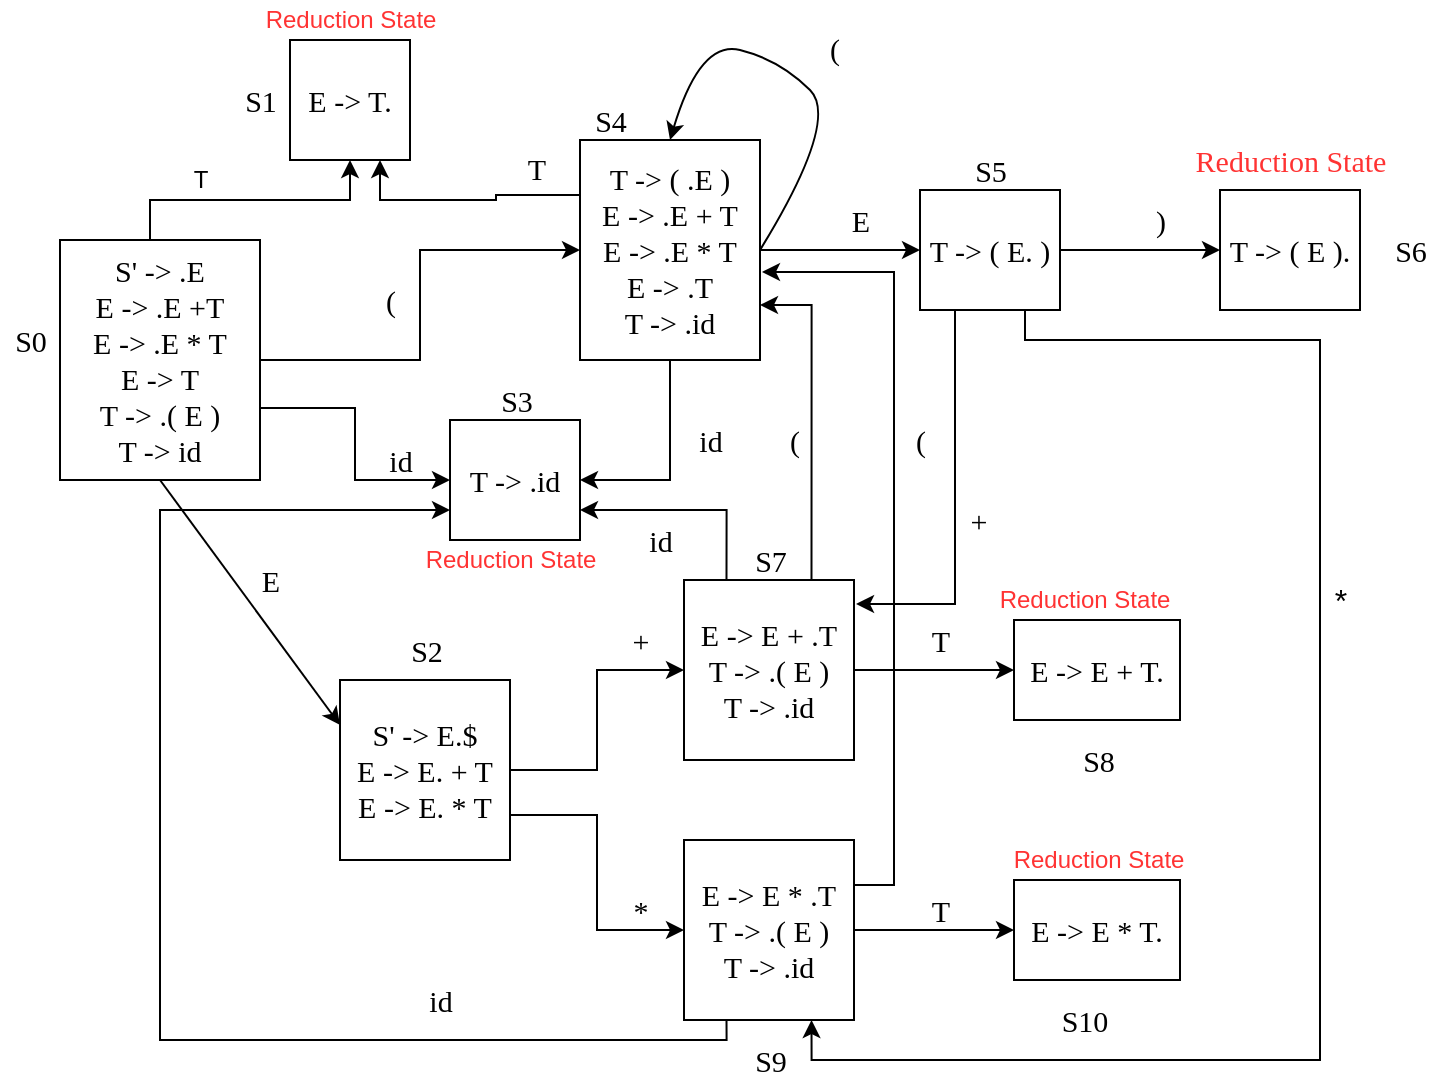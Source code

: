 <mxfile version="12.7.9" type="device"><diagram id="joneHmwC6-BltQyWst-o" name="Page-1"><mxGraphModel dx="1186" dy="722" grid="1" gridSize="10" guides="1" tooltips="1" connect="1" arrows="1" fold="1" page="1" pageScale="1" pageWidth="850" pageHeight="1100" math="0" shadow="0"><root><mxCell id="0"/><mxCell id="1" parent="0"/><mxCell id="yz4DFX3MkQO7Wk_KFDfZ-3" value="" style="edgeStyle=orthogonalEdgeStyle;rounded=0;orthogonalLoop=1;jettySize=auto;html=1;" parent="1" source="yz4DFX3MkQO7Wk_KFDfZ-1" target="yz4DFX3MkQO7Wk_KFDfZ-2" edge="1"><mxGeometry relative="1" as="geometry"><Array as="points"><mxPoint x="185" y="110"/><mxPoint x="285" y="110"/></Array></mxGeometry></mxCell><mxCell id="yz4DFX3MkQO7Wk_KFDfZ-7" value="" style="edgeStyle=orthogonalEdgeStyle;rounded=0;orthogonalLoop=1;jettySize=auto;html=1;fontColor=#FF3333;" parent="1" source="yz4DFX3MkQO7Wk_KFDfZ-1" target="yz4DFX3MkQO7Wk_KFDfZ-6" edge="1"><mxGeometry relative="1" as="geometry"/></mxCell><mxCell id="yz4DFX3MkQO7Wk_KFDfZ-1" value="S' -&amp;gt; .E&lt;br style=&quot;font-size: 15px&quot;&gt;E -&amp;gt; .E +T&lt;br style=&quot;font-size: 15px&quot;&gt;E -&amp;gt; .E * T&lt;br style=&quot;font-size: 15px&quot;&gt;E -&amp;gt; T&lt;br style=&quot;font-size: 15px&quot;&gt;T -&amp;gt; .( E )&lt;br style=&quot;font-size: 15px&quot;&gt;T -&amp;gt; id" style="rounded=0;whiteSpace=wrap;html=1;align=center;fontFamily=Times New Roman;fontSize=15;" parent="1" vertex="1"><mxGeometry x="140" y="130" width="100" height="120" as="geometry"/></mxCell><mxCell id="yz4DFX3MkQO7Wk_KFDfZ-28" value="" style="edgeStyle=orthogonalEdgeStyle;rounded=0;orthogonalLoop=1;jettySize=auto;html=1;startArrow=none;startFill=0;endArrow=classic;endFill=1;fontFamily=Times New Roman;fontSize=15;fontColor=#FF3333;exitX=1;exitY=0.7;exitDx=0;exitDy=0;exitPerimeter=0;" parent="1" source="yz4DFX3MkQO7Wk_KFDfZ-1" target="yz4DFX3MkQO7Wk_KFDfZ-27" edge="1"><mxGeometry relative="1" as="geometry"/></mxCell><mxCell id="yz4DFX3MkQO7Wk_KFDfZ-38" value="" style="edgeStyle=orthogonalEdgeStyle;rounded=0;orthogonalLoop=1;jettySize=auto;html=1;startArrow=none;startFill=0;endArrow=classic;endFill=1;fontFamily=Times New Roman;fontSize=15;fontColor=#000000;" parent="1" source="yz4DFX3MkQO7Wk_KFDfZ-23" target="yz4DFX3MkQO7Wk_KFDfZ-37" edge="1"><mxGeometry relative="1" as="geometry"/></mxCell><mxCell id="yz4DFX3MkQO7Wk_KFDfZ-23" value="S' -&amp;gt; E.$&lt;br&gt;E -&amp;gt; E. + T&lt;br&gt;E -&amp;gt; E. * T" style="rounded=0;whiteSpace=wrap;html=1;align=center;fontFamily=Times New Roman;fontSize=15;" parent="1" vertex="1"><mxGeometry x="280" y="350" width="85" height="90" as="geometry"/></mxCell><mxCell id="yz4DFX3MkQO7Wk_KFDfZ-42" value="" style="edgeStyle=orthogonalEdgeStyle;rounded=0;orthogonalLoop=1;jettySize=auto;html=1;startArrow=none;startFill=0;endArrow=classic;endFill=1;fontFamily=Times New Roman;fontSize=15;fontColor=#000000;exitX=1;exitY=0.75;exitDx=0;exitDy=0;" parent="1" source="yz4DFX3MkQO7Wk_KFDfZ-23" target="yz4DFX3MkQO7Wk_KFDfZ-41" edge="1"><mxGeometry relative="1" as="geometry"/></mxCell><mxCell id="yz4DFX3MkQO7Wk_KFDfZ-48" value="" style="edgeStyle=orthogonalEdgeStyle;rounded=0;orthogonalLoop=1;jettySize=auto;html=1;startArrow=none;startFill=0;endArrow=classic;endFill=1;fontFamily=Times New Roman;fontSize=15;fontColor=#000000;" parent="1" source="yz4DFX3MkQO7Wk_KFDfZ-37" target="yz4DFX3MkQO7Wk_KFDfZ-47" edge="1"><mxGeometry relative="1" as="geometry"/></mxCell><mxCell id="yz4DFX3MkQO7Wk_KFDfZ-57" style="edgeStyle=orthogonalEdgeStyle;rounded=0;orthogonalLoop=1;jettySize=auto;html=1;exitX=0.25;exitY=0;exitDx=0;exitDy=0;entryX=1;entryY=0.75;entryDx=0;entryDy=0;startArrow=none;startFill=0;endArrow=classic;endFill=1;fontFamily=Times New Roman;fontSize=15;fontColor=#000000;" parent="1" source="yz4DFX3MkQO7Wk_KFDfZ-37" target="yz4DFX3MkQO7Wk_KFDfZ-27" edge="1"><mxGeometry relative="1" as="geometry"/></mxCell><mxCell id="yz4DFX3MkQO7Wk_KFDfZ-70" style="edgeStyle=orthogonalEdgeStyle;rounded=0;orthogonalLoop=1;jettySize=auto;html=1;exitX=0.75;exitY=0;exitDx=0;exitDy=0;entryX=1;entryY=0.75;entryDx=0;entryDy=0;startArrow=none;startFill=0;endArrow=classic;endFill=1;fontFamily=Times New Roman;fontSize=15;fontColor=#000000;" parent="1" source="yz4DFX3MkQO7Wk_KFDfZ-37" target="yz4DFX3MkQO7Wk_KFDfZ-6" edge="1"><mxGeometry relative="1" as="geometry"/></mxCell><mxCell id="yz4DFX3MkQO7Wk_KFDfZ-37" value="E -&amp;gt; E + .T&lt;br&gt;T -&amp;gt; .( E )&lt;br&gt;T -&amp;gt; .id" style="rounded=0;whiteSpace=wrap;html=1;align=center;fontFamily=Times New Roman;fontSize=15;" parent="1" vertex="1"><mxGeometry x="452" y="300" width="85" height="90" as="geometry"/></mxCell><mxCell id="yz4DFX3MkQO7Wk_KFDfZ-47" value="E -&amp;gt; E + T." style="rounded=0;whiteSpace=wrap;html=1;align=center;fontFamily=Times New Roman;fontSize=15;" parent="1" vertex="1"><mxGeometry x="617" y="320" width="83" height="50" as="geometry"/></mxCell><mxCell id="yz4DFX3MkQO7Wk_KFDfZ-50" value="" style="edgeStyle=orthogonalEdgeStyle;rounded=0;orthogonalLoop=1;jettySize=auto;html=1;startArrow=none;startFill=0;endArrow=classic;endFill=1;fontFamily=Times New Roman;fontSize=15;fontColor=#000000;" parent="1" source="yz4DFX3MkQO7Wk_KFDfZ-41" target="yz4DFX3MkQO7Wk_KFDfZ-49" edge="1"><mxGeometry relative="1" as="geometry"/></mxCell><mxCell id="yz4DFX3MkQO7Wk_KFDfZ-60" style="edgeStyle=orthogonalEdgeStyle;rounded=0;orthogonalLoop=1;jettySize=auto;html=1;exitX=0.25;exitY=1;exitDx=0;exitDy=0;entryX=0;entryY=0.75;entryDx=0;entryDy=0;startArrow=none;startFill=0;endArrow=classic;endFill=1;fontFamily=Times New Roman;fontSize=15;fontColor=#000000;" parent="1" source="yz4DFX3MkQO7Wk_KFDfZ-41" target="yz4DFX3MkQO7Wk_KFDfZ-27" edge="1"><mxGeometry relative="1" as="geometry"><Array as="points"><mxPoint x="473" y="530"/><mxPoint x="190" y="530"/><mxPoint x="190" y="265"/></Array></mxGeometry></mxCell><mxCell id="yz4DFX3MkQO7Wk_KFDfZ-72" style="edgeStyle=orthogonalEdgeStyle;rounded=0;orthogonalLoop=1;jettySize=auto;html=1;exitX=1;exitY=0.25;exitDx=0;exitDy=0;entryX=1.011;entryY=0.6;entryDx=0;entryDy=0;entryPerimeter=0;startArrow=none;startFill=0;endArrow=classic;endFill=1;fontFamily=Times New Roman;fontSize=15;fontColor=#000000;" parent="1" source="yz4DFX3MkQO7Wk_KFDfZ-41" target="yz4DFX3MkQO7Wk_KFDfZ-6" edge="1"><mxGeometry relative="1" as="geometry"/></mxCell><mxCell id="yz4DFX3MkQO7Wk_KFDfZ-41" value="E -&amp;gt; E * .T&lt;br&gt;T -&amp;gt; .( E )&lt;br&gt;T -&amp;gt; .id" style="rounded=0;whiteSpace=wrap;html=1;align=center;fontFamily=Times New Roman;fontSize=15;" parent="1" vertex="1"><mxGeometry x="452" y="430" width="85" height="90" as="geometry"/></mxCell><mxCell id="yz4DFX3MkQO7Wk_KFDfZ-49" value="E -&amp;gt; E * T." style="rounded=0;whiteSpace=wrap;html=1;align=center;fontFamily=Times New Roman;fontSize=15;" parent="1" vertex="1"><mxGeometry x="617" y="450" width="83" height="50" as="geometry"/></mxCell><mxCell id="yz4DFX3MkQO7Wk_KFDfZ-27" value="T -&amp;gt; .id" style="rounded=0;whiteSpace=wrap;html=1;align=center;fontFamily=Times New Roman;fontSize=15;" parent="1" vertex="1"><mxGeometry x="335" y="220" width="65" height="60" as="geometry"/></mxCell><mxCell id="yz4DFX3MkQO7Wk_KFDfZ-15" value="" style="edgeStyle=orthogonalEdgeStyle;rounded=0;orthogonalLoop=1;jettySize=auto;html=1;startArrow=none;startFill=0;endArrow=classic;endFill=1;fontFamily=Times New Roman;fontSize=15;fontColor=#FF3333;" parent="1" source="yz4DFX3MkQO7Wk_KFDfZ-6" target="yz4DFX3MkQO7Wk_KFDfZ-14" edge="1"><mxGeometry relative="1" as="geometry"/></mxCell><mxCell id="yz4DFX3MkQO7Wk_KFDfZ-34" style="edgeStyle=orthogonalEdgeStyle;rounded=0;orthogonalLoop=1;jettySize=auto;html=1;exitX=0.5;exitY=1;exitDx=0;exitDy=0;entryX=1;entryY=0.5;entryDx=0;entryDy=0;startArrow=none;startFill=0;endArrow=classic;endFill=1;fontFamily=Times New Roman;fontSize=15;fontColor=#000000;" parent="1" source="yz4DFX3MkQO7Wk_KFDfZ-6" target="yz4DFX3MkQO7Wk_KFDfZ-27" edge="1"><mxGeometry relative="1" as="geometry"/></mxCell><mxCell id="yz4DFX3MkQO7Wk_KFDfZ-74" style="edgeStyle=orthogonalEdgeStyle;rounded=0;orthogonalLoop=1;jettySize=auto;html=1;exitX=0;exitY=0.25;exitDx=0;exitDy=0;entryX=0.75;entryY=1;entryDx=0;entryDy=0;startArrow=none;startFill=0;endArrow=classic;endFill=1;fontFamily=Times New Roman;fontSize=15;fontColor=#000000;" parent="1" source="yz4DFX3MkQO7Wk_KFDfZ-6" target="yz4DFX3MkQO7Wk_KFDfZ-2" edge="1"><mxGeometry relative="1" as="geometry"><Array as="points"><mxPoint x="358" y="108"/><mxPoint x="358" y="110"/><mxPoint x="300" y="110"/></Array></mxGeometry></mxCell><mxCell id="yz4DFX3MkQO7Wk_KFDfZ-6" value="T -&amp;gt; ( .E )&lt;br style=&quot;font-size: 15px&quot;&gt;E -&amp;gt; .E + T&lt;br style=&quot;font-size: 15px&quot;&gt;E -&amp;gt; .E * T&lt;br style=&quot;font-size: 15px&quot;&gt;E -&amp;gt; .T&lt;br style=&quot;font-size: 15px&quot;&gt;T -&amp;gt; .id" style="rounded=0;whiteSpace=wrap;html=1;align=center;fontFamily=Times New Roman;fontSize=15;" parent="1" vertex="1"><mxGeometry x="400" y="80" width="90" height="110" as="geometry"/></mxCell><mxCell id="yz4DFX3MkQO7Wk_KFDfZ-20" value="" style="edgeStyle=orthogonalEdgeStyle;rounded=0;orthogonalLoop=1;jettySize=auto;html=1;startArrow=none;startFill=0;endArrow=classic;endFill=1;fontFamily=Times New Roman;fontSize=15;fontColor=#FF3333;" parent="1" source="yz4DFX3MkQO7Wk_KFDfZ-14" target="yz4DFX3MkQO7Wk_KFDfZ-19" edge="1"><mxGeometry relative="1" as="geometry"/></mxCell><mxCell id="3RmtpjtFnV2VkNTF8uQm-1" style="edgeStyle=orthogonalEdgeStyle;rounded=0;orthogonalLoop=1;jettySize=auto;html=1;exitX=0.25;exitY=1;exitDx=0;exitDy=0;entryX=1.012;entryY=0.133;entryDx=0;entryDy=0;entryPerimeter=0;" edge="1" parent="1" source="yz4DFX3MkQO7Wk_KFDfZ-14" target="yz4DFX3MkQO7Wk_KFDfZ-37"><mxGeometry relative="1" as="geometry"/></mxCell><mxCell id="3RmtpjtFnV2VkNTF8uQm-4" style="edgeStyle=orthogonalEdgeStyle;rounded=0;orthogonalLoop=1;jettySize=auto;html=1;exitX=0.75;exitY=1;exitDx=0;exitDy=0;entryX=0.75;entryY=1;entryDx=0;entryDy=0;" edge="1" parent="1" source="yz4DFX3MkQO7Wk_KFDfZ-14" target="yz4DFX3MkQO7Wk_KFDfZ-41"><mxGeometry relative="1" as="geometry"><Array as="points"><mxPoint x="623" y="180"/><mxPoint x="770" y="180"/><mxPoint x="770" y="540"/><mxPoint x="516" y="540"/></Array></mxGeometry></mxCell><mxCell id="yz4DFX3MkQO7Wk_KFDfZ-14" value="T -&amp;gt; ( E. )" style="rounded=0;whiteSpace=wrap;html=1;align=center;fontFamily=Times New Roman;fontSize=15;" parent="1" vertex="1"><mxGeometry x="570" y="105" width="70" height="60" as="geometry"/></mxCell><mxCell id="yz4DFX3MkQO7Wk_KFDfZ-19" value="T -&amp;gt; ( E )." style="rounded=0;whiteSpace=wrap;html=1;align=center;fontFamily=Times New Roman;fontSize=15;" parent="1" vertex="1"><mxGeometry x="720" y="105" width="70" height="60" as="geometry"/></mxCell><mxCell id="yz4DFX3MkQO7Wk_KFDfZ-2" value="E -&amp;gt; T." style="rounded=0;whiteSpace=wrap;html=1;align=center;fontFamily=Times New Roman;fontSize=15;" parent="1" vertex="1"><mxGeometry x="255" y="30" width="60" height="60" as="geometry"/></mxCell><mxCell id="yz4DFX3MkQO7Wk_KFDfZ-4" value="T" style="text;html=1;align=center;verticalAlign=middle;resizable=0;points=[];autosize=1;" parent="1" vertex="1"><mxGeometry x="200" y="90" width="20" height="20" as="geometry"/></mxCell><mxCell id="yz4DFX3MkQO7Wk_KFDfZ-5" value="Reduction State" style="text;html=1;align=center;verticalAlign=middle;resizable=0;points=[];autosize=1;fontColor=#FF3333;" parent="1" vertex="1"><mxGeometry x="235" y="10" width="100" height="20" as="geometry"/></mxCell><mxCell id="yz4DFX3MkQO7Wk_KFDfZ-9" value="&lt;font color=&quot;#000000&quot;&gt;(&lt;/font&gt;" style="text;html=1;align=center;verticalAlign=middle;resizable=0;points=[];autosize=1;fontSize=15;fontFamily=Times New Roman;fontColor=#FF3333;" parent="1" vertex="1"><mxGeometry x="295" y="150" width="20" height="20" as="geometry"/></mxCell><mxCell id="yz4DFX3MkQO7Wk_KFDfZ-10" value="&lt;font color=&quot;#000000&quot;&gt;S1&lt;/font&gt;" style="text;html=1;align=center;verticalAlign=middle;resizable=0;points=[];autosize=1;fontSize=15;fontFamily=Times New Roman;fontColor=#FF3333;" parent="1" vertex="1"><mxGeometry x="225" y="50" width="30" height="20" as="geometry"/></mxCell><mxCell id="yz4DFX3MkQO7Wk_KFDfZ-11" value="&lt;font color=&quot;#000000&quot;&gt;S0&lt;/font&gt;" style="text;html=1;align=center;verticalAlign=middle;resizable=0;points=[];autosize=1;fontSize=15;fontFamily=Times New Roman;fontColor=#FF3333;" parent="1" vertex="1"><mxGeometry x="110" y="170" width="30" height="20" as="geometry"/></mxCell><mxCell id="yz4DFX3MkQO7Wk_KFDfZ-12" value="&lt;font color=&quot;#000000&quot;&gt;S4&lt;/font&gt;" style="text;html=1;align=center;verticalAlign=middle;resizable=0;points=[];autosize=1;fontSize=15;fontFamily=Times New Roman;fontColor=#FF3333;" parent="1" vertex="1"><mxGeometry x="400" y="60" width="30" height="20" as="geometry"/></mxCell><mxCell id="yz4DFX3MkQO7Wk_KFDfZ-13" value="" style="curved=1;endArrow=none;html=1;fontFamily=Times New Roman;fontSize=15;fontColor=#FF3333;entryX=1;entryY=0.5;entryDx=0;entryDy=0;exitX=0.5;exitY=0;exitDx=0;exitDy=0;startArrow=classic;startFill=1;endFill=0;" parent="1" source="yz4DFX3MkQO7Wk_KFDfZ-6" target="yz4DFX3MkQO7Wk_KFDfZ-6" edge="1"><mxGeometry width="50" height="50" relative="1" as="geometry"><mxPoint x="400" y="260" as="sourcePoint"/><mxPoint x="450" y="210" as="targetPoint"/><Array as="points"><mxPoint x="460" y="30"/><mxPoint x="500" y="40"/><mxPoint x="530" y="70"/></Array></mxGeometry></mxCell><mxCell id="yz4DFX3MkQO7Wk_KFDfZ-18" value="&lt;font color=&quot;#000000&quot;&gt;S5&lt;/font&gt;" style="text;html=1;align=center;verticalAlign=middle;resizable=0;points=[];autosize=1;fontSize=15;fontFamily=Times New Roman;fontColor=#FF3333;" parent="1" vertex="1"><mxGeometry x="590" y="85" width="30" height="20" as="geometry"/></mxCell><mxCell id="yz4DFX3MkQO7Wk_KFDfZ-21" value="Reduction State" style="text;html=1;align=center;verticalAlign=middle;resizable=0;points=[];autosize=1;fontSize=15;fontFamily=Times New Roman;fontColor=#FF3333;" parent="1" vertex="1"><mxGeometry x="700" y="80" width="110" height="20" as="geometry"/></mxCell><mxCell id="yz4DFX3MkQO7Wk_KFDfZ-22" value="&lt;font color=&quot;#000000&quot;&gt;S6&lt;/font&gt;" style="text;html=1;align=center;verticalAlign=middle;resizable=0;points=[];autosize=1;fontSize=15;fontFamily=Times New Roman;fontColor=#FF3333;" parent="1" vertex="1"><mxGeometry x="800" y="125" width="30" height="20" as="geometry"/></mxCell><mxCell id="yz4DFX3MkQO7Wk_KFDfZ-25" value="" style="endArrow=classic;html=1;fontFamily=Times New Roman;fontSize=15;fontColor=#FF3333;exitX=0.5;exitY=1;exitDx=0;exitDy=0;entryX=0;entryY=0.25;entryDx=0;entryDy=0;" parent="1" source="yz4DFX3MkQO7Wk_KFDfZ-1" target="yz4DFX3MkQO7Wk_KFDfZ-23" edge="1"><mxGeometry width="50" height="50" relative="1" as="geometry"><mxPoint x="400" y="260" as="sourcePoint"/><mxPoint x="450" y="210" as="targetPoint"/></mxGeometry></mxCell><mxCell id="yz4DFX3MkQO7Wk_KFDfZ-29" value="&lt;font color=&quot;#000000&quot;&gt;(&lt;/font&gt;" style="text;html=1;align=center;verticalAlign=middle;resizable=0;points=[];autosize=1;fontSize=15;fontFamily=Times New Roman;fontColor=#FF3333;" parent="1" vertex="1"><mxGeometry x="517" y="24" width="20" height="20" as="geometry"/></mxCell><mxCell id="yz4DFX3MkQO7Wk_KFDfZ-30" value="&lt;font&gt;E&lt;/font&gt;" style="text;html=1;align=center;verticalAlign=middle;resizable=0;points=[];autosize=1;fontSize=15;fontFamily=Times New Roman;fontColor=#000000;" parent="1" vertex="1"><mxGeometry x="530" y="110" width="20" height="20" as="geometry"/></mxCell><mxCell id="yz4DFX3MkQO7Wk_KFDfZ-31" value=")" style="text;html=1;align=center;verticalAlign=middle;resizable=0;points=[];autosize=1;fontSize=15;fontFamily=Times New Roman;fontColor=#000000;" parent="1" vertex="1"><mxGeometry x="680" y="110" width="20" height="20" as="geometry"/></mxCell><mxCell id="yz4DFX3MkQO7Wk_KFDfZ-32" value="E" style="text;html=1;align=center;verticalAlign=middle;resizable=0;points=[];autosize=1;fontSize=15;fontFamily=Times New Roman;fontColor=#000000;" parent="1" vertex="1"><mxGeometry x="235" y="290" width="20" height="20" as="geometry"/></mxCell><mxCell id="yz4DFX3MkQO7Wk_KFDfZ-33" value="id" style="text;html=1;align=center;verticalAlign=middle;resizable=0;points=[];autosize=1;fontSize=15;fontFamily=Times New Roman;fontColor=#000000;" parent="1" vertex="1"><mxGeometry x="295" y="230" width="30" height="20" as="geometry"/></mxCell><mxCell id="yz4DFX3MkQO7Wk_KFDfZ-35" value="id" style="text;html=1;align=center;verticalAlign=middle;resizable=0;points=[];autosize=1;fontSize=15;fontFamily=Times New Roman;fontColor=#000000;" parent="1" vertex="1"><mxGeometry x="450" y="220" width="30" height="20" as="geometry"/></mxCell><mxCell id="yz4DFX3MkQO7Wk_KFDfZ-36" value="Reduction State" style="text;html=1;align=center;verticalAlign=middle;resizable=0;points=[];autosize=1;fontColor=#FF3333;" parent="1" vertex="1"><mxGeometry x="315" y="280" width="100" height="20" as="geometry"/></mxCell><mxCell id="yz4DFX3MkQO7Wk_KFDfZ-39" value="S3" style="text;html=1;align=center;verticalAlign=middle;resizable=0;points=[];autosize=1;fontSize=15;fontFamily=Times New Roman;fontColor=#000000;" parent="1" vertex="1"><mxGeometry x="352.5" y="200" width="30" height="20" as="geometry"/></mxCell><mxCell id="yz4DFX3MkQO7Wk_KFDfZ-40" value="S2" style="text;html=1;align=center;verticalAlign=middle;resizable=0;points=[];autosize=1;fontSize=15;fontFamily=Times New Roman;fontColor=#000000;" parent="1" vertex="1"><mxGeometry x="307.5" y="325" width="30" height="20" as="geometry"/></mxCell><mxCell id="yz4DFX3MkQO7Wk_KFDfZ-43" value="+" style="text;html=1;align=center;verticalAlign=middle;resizable=0;points=[];autosize=1;fontSize=15;fontFamily=Times New Roman;fontColor=#000000;" parent="1" vertex="1"><mxGeometry x="420" y="320" width="20" height="20" as="geometry"/></mxCell><mxCell id="yz4DFX3MkQO7Wk_KFDfZ-44" value="*" style="text;html=1;align=center;verticalAlign=middle;resizable=0;points=[];autosize=1;fontSize=15;fontFamily=Times New Roman;fontColor=#000000;" parent="1" vertex="1"><mxGeometry x="420" y="455" width="20" height="20" as="geometry"/></mxCell><mxCell id="yz4DFX3MkQO7Wk_KFDfZ-45" value="S7" style="text;html=1;align=center;verticalAlign=middle;resizable=0;points=[];autosize=1;fontSize=15;fontFamily=Times New Roman;fontColor=#000000;" parent="1" vertex="1"><mxGeometry x="480" y="280" width="30" height="20" as="geometry"/></mxCell><mxCell id="yz4DFX3MkQO7Wk_KFDfZ-46" value="S9" style="text;html=1;align=center;verticalAlign=middle;resizable=0;points=[];autosize=1;fontSize=15;fontFamily=Times New Roman;fontColor=#000000;" parent="1" vertex="1"><mxGeometry x="480" y="530" width="30" height="20" as="geometry"/></mxCell><mxCell id="yz4DFX3MkQO7Wk_KFDfZ-51" value="Reduction State" style="text;html=1;align=center;verticalAlign=middle;resizable=0;points=[];autosize=1;fontColor=#FF3333;" parent="1" vertex="1"><mxGeometry x="602" y="300" width="100" height="20" as="geometry"/></mxCell><mxCell id="yz4DFX3MkQO7Wk_KFDfZ-52" value="Reduction State" style="text;html=1;align=center;verticalAlign=middle;resizable=0;points=[];autosize=1;fontColor=#FF3333;" parent="1" vertex="1"><mxGeometry x="608.5" y="430" width="100" height="20" as="geometry"/></mxCell><mxCell id="yz4DFX3MkQO7Wk_KFDfZ-53" value="S10" style="text;html=1;align=center;verticalAlign=middle;resizable=0;points=[];autosize=1;fontSize=15;fontFamily=Times New Roman;fontColor=#000000;" parent="1" vertex="1"><mxGeometry x="632" y="510" width="40" height="20" as="geometry"/></mxCell><mxCell id="yz4DFX3MkQO7Wk_KFDfZ-54" value="S8" style="text;html=1;align=center;verticalAlign=middle;resizable=0;points=[];autosize=1;fontSize=15;fontFamily=Times New Roman;fontColor=#000000;" parent="1" vertex="1"><mxGeometry x="643.5" y="380" width="30" height="20" as="geometry"/></mxCell><mxCell id="yz4DFX3MkQO7Wk_KFDfZ-55" value="T" style="text;html=1;align=center;verticalAlign=middle;resizable=0;points=[];autosize=1;fontSize=15;fontFamily=Times New Roman;fontColor=#000000;" parent="1" vertex="1"><mxGeometry x="570" y="320" width="20" height="20" as="geometry"/></mxCell><mxCell id="yz4DFX3MkQO7Wk_KFDfZ-56" value="T" style="text;html=1;align=center;verticalAlign=middle;resizable=0;points=[];autosize=1;fontSize=15;fontFamily=Times New Roman;fontColor=#000000;" parent="1" vertex="1"><mxGeometry x="570" y="455" width="20" height="20" as="geometry"/></mxCell><mxCell id="yz4DFX3MkQO7Wk_KFDfZ-58" value="id" style="text;html=1;align=center;verticalAlign=middle;resizable=0;points=[];autosize=1;fontSize=15;fontFamily=Times New Roman;fontColor=#000000;" parent="1" vertex="1"><mxGeometry x="425" y="270" width="30" height="20" as="geometry"/></mxCell><mxCell id="yz4DFX3MkQO7Wk_KFDfZ-61" value="id" style="text;html=1;align=center;verticalAlign=middle;resizable=0;points=[];autosize=1;fontSize=15;fontFamily=Times New Roman;fontColor=#000000;" parent="1" vertex="1"><mxGeometry x="315" y="500" width="30" height="20" as="geometry"/></mxCell><mxCell id="yz4DFX3MkQO7Wk_KFDfZ-71" value="(" style="text;html=1;align=center;verticalAlign=middle;resizable=0;points=[];autosize=1;fontSize=15;fontFamily=Times New Roman;fontColor=#000000;" parent="1" vertex="1"><mxGeometry x="497" y="220" width="20" height="20" as="geometry"/></mxCell><mxCell id="yz4DFX3MkQO7Wk_KFDfZ-73" value="(" style="text;html=1;align=center;verticalAlign=middle;resizable=0;points=[];autosize=1;fontSize=15;fontFamily=Times New Roman;fontColor=#000000;" parent="1" vertex="1"><mxGeometry x="560" y="220" width="20" height="20" as="geometry"/></mxCell><mxCell id="yz4DFX3MkQO7Wk_KFDfZ-75" value="T" style="text;html=1;align=center;verticalAlign=middle;resizable=0;points=[];autosize=1;fontSize=15;fontFamily=Times New Roman;fontColor=#000000;" parent="1" vertex="1"><mxGeometry x="368" y="84" width="20" height="20" as="geometry"/></mxCell><mxCell id="3RmtpjtFnV2VkNTF8uQm-2" value="+" style="text;html=1;align=center;verticalAlign=middle;resizable=0;points=[];autosize=1;fontFamily=Times New Roman;fontSize=15;" vertex="1" parent="1"><mxGeometry x="588.5" y="260" width="20" height="20" as="geometry"/></mxCell><mxCell id="3RmtpjtFnV2VkNTF8uQm-5" value="*" style="text;html=1;align=center;verticalAlign=middle;resizable=0;points=[];autosize=1;fontSize=16;" vertex="1" parent="1"><mxGeometry x="770" y="300" width="20" height="20" as="geometry"/></mxCell></root></mxGraphModel></diagram></mxfile>